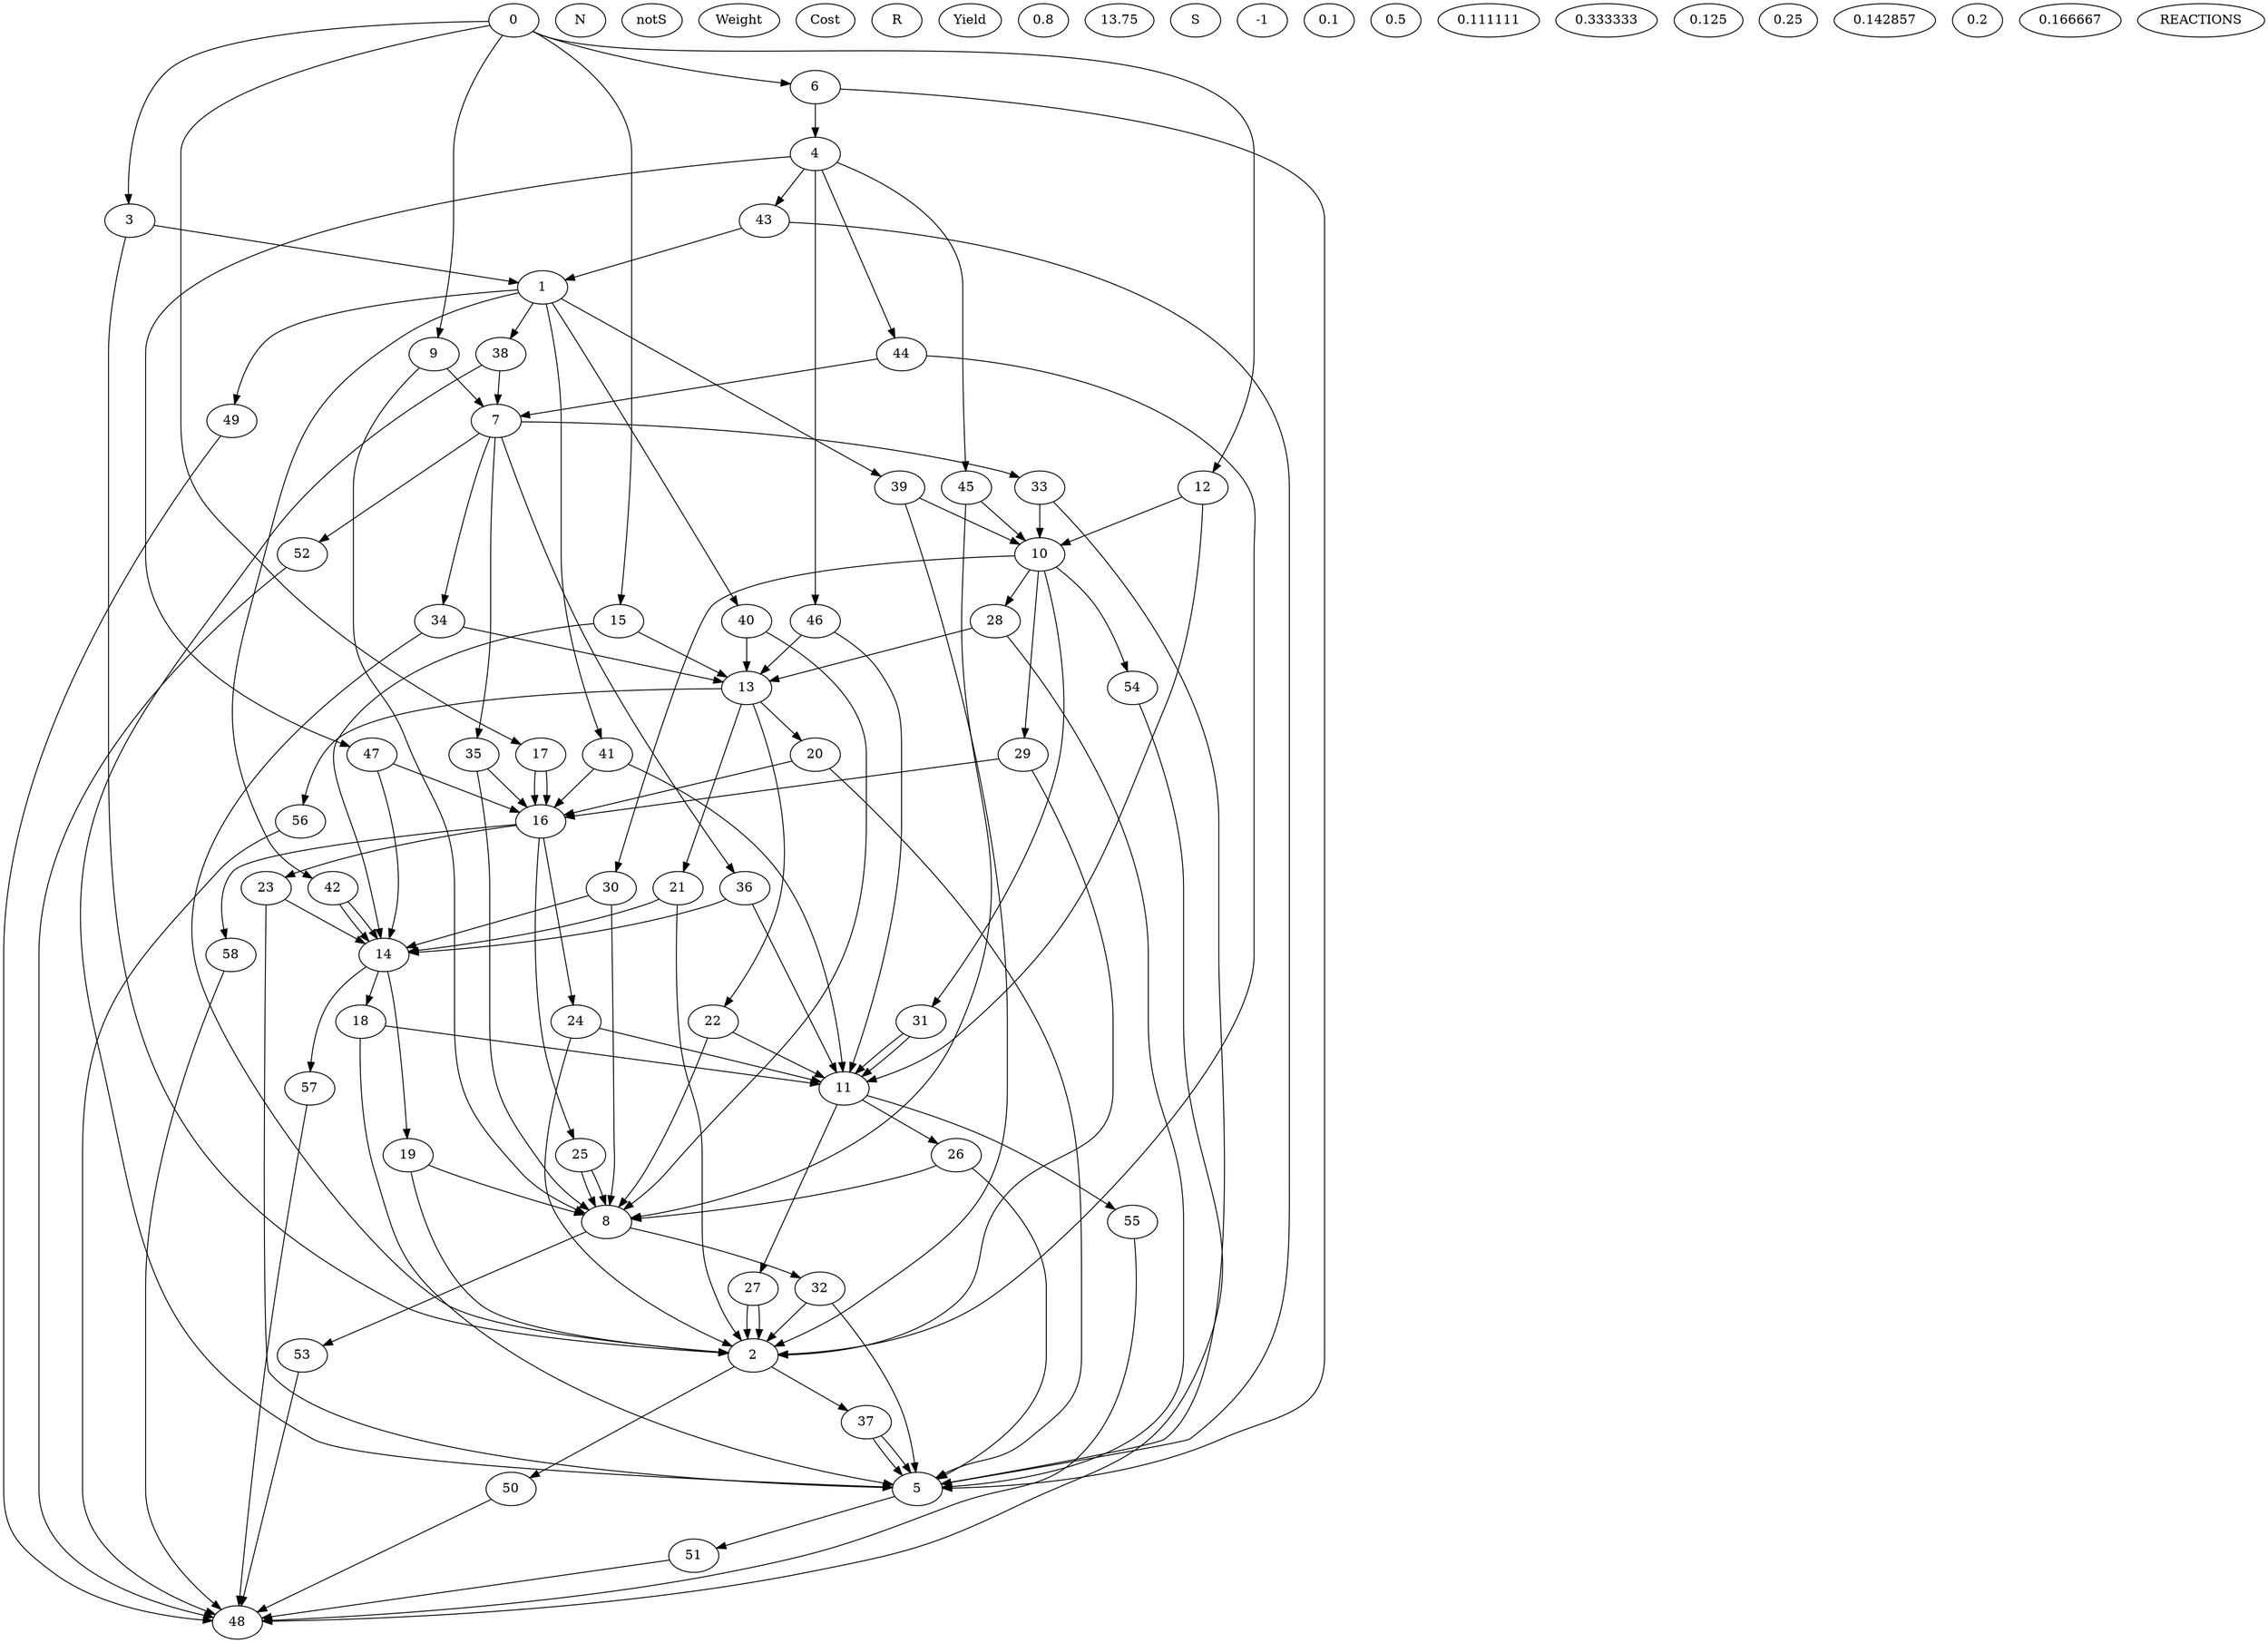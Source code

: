 digraph G {
0 N notS Weight 12 Cost 15 ;
1 N notS Weight 10 Cost 10 ;
2 N notS Weight 2 Cost 2 ;
3 R Yield 0.8 ;
4 N notS Weight 11 Cost 13.75 ;
5 N notS Weight 1 Cost 1 ;
6 R Yield 0.8 ;
7 N notS Weight 9 Cost 9 ;
8 N notS Weight 3 Cost 3 ;
9 R Yield 0.8 ;
10 N notS Weight 8 Cost 8 ;
11 N notS Weight 4 Cost 4 ;
12 R Yield 0.8 ;
13 N notS Weight 7 Cost 7 ;
14 N notS Weight 5 Cost 5 ;
15 R Yield 0.8 ;
16 N notS Weight 6 Cost 6 ;
17 R Yield 0.8 ;
18 R Yield 0.8 ;
19 R Yield 0.8 ;
20 R Yield 0.8 ;
21 R Yield 0.8 ;
22 R Yield 0.8 ;
23 R Yield 0.8 ;
24 R Yield 0.8 ;
25 R Yield 0.8 ;
26 R Yield 0.8 ;
27 R Yield 0.8 ;
28 R Yield 0.8 ;
29 R Yield 0.8 ;
30 R Yield 0.8 ;
31 R Yield 0.8 ;
32 R Yield 0.8 ;
33 R Yield 0.8 ;
34 R Yield 0.8 ;
35 R Yield 0.8 ;
36 R Yield 0.8 ;
37 R Yield 0.8 ;
38 R Yield 0.8 ;
39 R Yield 0.8 ;
40 R Yield 0.8 ;
41 R Yield 0.8 ;
42 R Yield 0.8 ;
43 R Yield 0.8 ;
44 R Yield 0.8 ;
45 R Yield 0.8 ;
46 R Yield 0.8 ;
47 R Yield 0.8 ;
48 N S Weight 1 Cost -1 ;
49 R Yield 0.1 ;
50 R Yield 0.5 ;
51 R Yield 1 ;
52 R Yield 0.111111 ;
53 R Yield 0.333333 ;
54 R Yield 0.125 ;
55 R Yield 0.25 ;
56 R Yield 0.142857 ;
57 R Yield 0.2 ;
58 R Yield 0.166667 ;
REACTIONS
0->3 ;
3->1 ;
3->2 ;
0->6 ;
6->4 ;
6->5 ;
0->9 ;
9->7 ;
9->8 ;
0->12 ;
12->10 ;
12->11 ;
0->15 ;
15->13 ;
15->14 ;
0->17 ;
17->16 ;
17->16 ;
14->18 ;
18->5 ;
18->11 ;
14->19 ;
19->2 ;
19->8 ;
13->20 ;
20->5 ;
20->16 ;
13->21 ;
21->2 ;
21->14 ;
13->22 ;
22->8 ;
22->11 ;
16->23 ;
23->5 ;
23->14 ;
16->24 ;
24->2 ;
24->11 ;
16->25 ;
25->8 ;
25->8 ;
11->26 ;
26->5 ;
26->8 ;
11->27 ;
27->2 ;
27->2 ;
10->28 ;
28->5 ;
28->13 ;
10->29 ;
29->2 ;
29->16 ;
10->30 ;
30->8 ;
30->14 ;
10->31 ;
31->11 ;
31->11 ;
8->32 ;
32->2 ;
32->5 ;
7->33 ;
33->5 ;
33->10 ;
7->34 ;
34->2 ;
34->13 ;
7->35 ;
35->8 ;
35->16 ;
7->36 ;
36->11 ;
36->14 ;
2->37 ;
37->5 ;
37->5 ;
1->38 ;
38->5 ;
38->7 ;
1->39 ;
39->2 ;
39->10 ;
1->40 ;
40->8 ;
40->13 ;
1->41 ;
41->11 ;
41->16 ;
1->42 ;
42->14 ;
42->14 ;
4->43 ;
43->1 ;
43->5 ;
4->44 ;
44->2 ;
44->7 ;
4->45 ;
45->8 ;
45->10 ;
4->46 ;
46->11 ;
46->13 ;
4->47 ;
47->14 ;
47->16 ;
49->48 ;
1->49 ;
50->48 ;
2->50 ;
51->48 ;
5->51 ;
52->48 ;
7->52 ;
53->48 ;
8->53 ;
54->48 ;
10->54 ;
55->48 ;
11->55 ;
56->48 ;
13->56 ;
57->48 ;
14->57 ;
58->48 ;
16->58 ;
}

